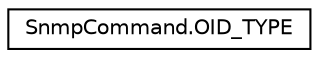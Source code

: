 digraph "Graphical Class Hierarchy"
{
  edge [fontname="Helvetica",fontsize="10",labelfontname="Helvetica",labelfontsize="10"];
  node [fontname="Helvetica",fontsize="10",shape=record];
  rankdir="LR";
  Node1 [label="SnmpCommand.OID_TYPE",height=0.2,width=0.4,color="black", fillcolor="white", style="filled",URL="$enummib2bib_1_1_snmp_command_1_1_o_i_d___t_y_p_e.html"];
}
